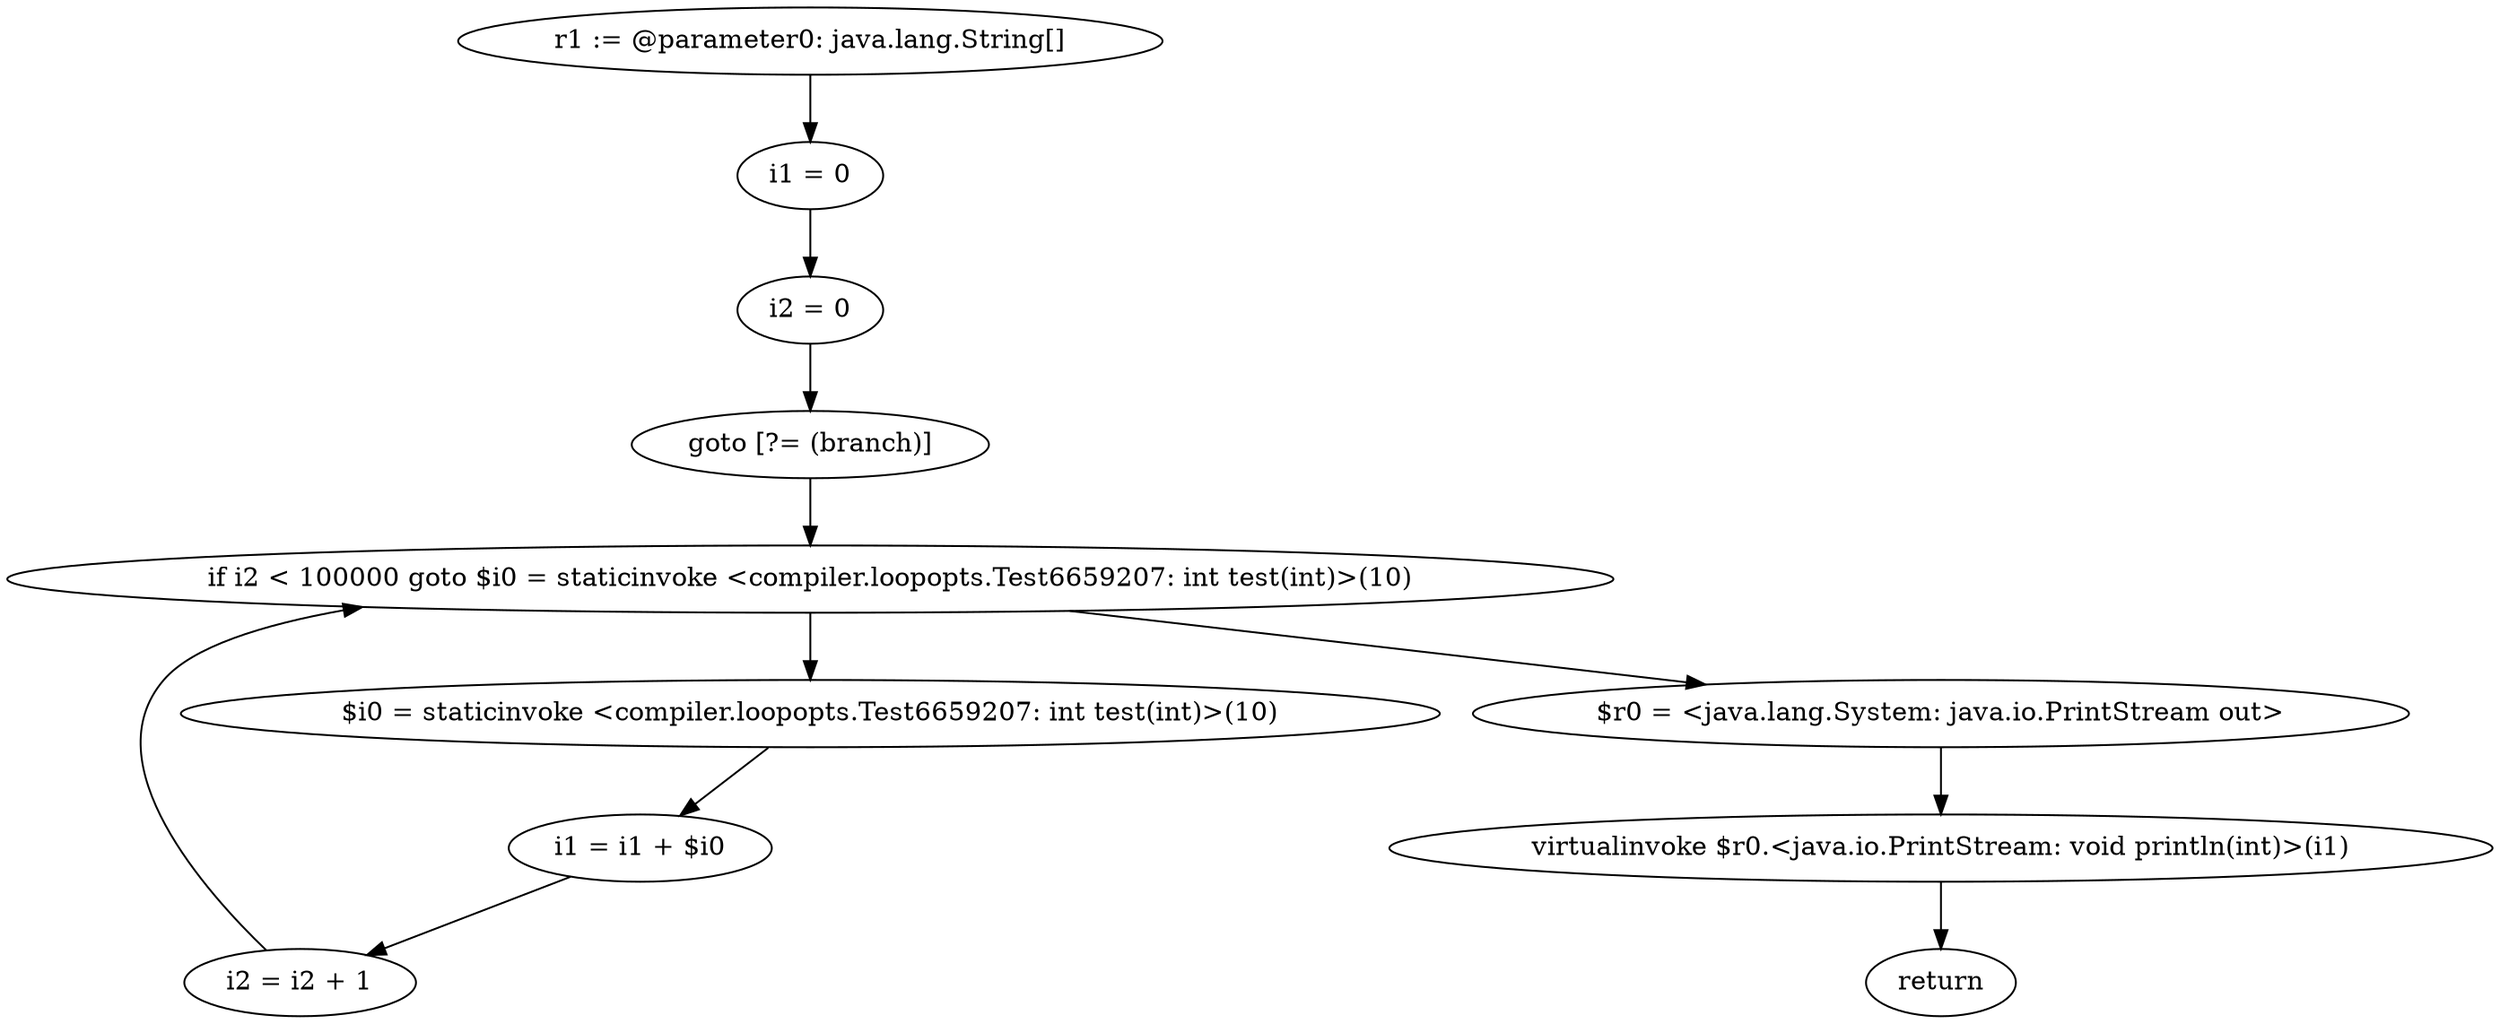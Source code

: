 digraph "unitGraph" {
    "r1 := @parameter0: java.lang.String[]"
    "i1 = 0"
    "i2 = 0"
    "goto [?= (branch)]"
    "$i0 = staticinvoke <compiler.loopopts.Test6659207: int test(int)>(10)"
    "i1 = i1 + $i0"
    "i2 = i2 + 1"
    "if i2 < 100000 goto $i0 = staticinvoke <compiler.loopopts.Test6659207: int test(int)>(10)"
    "$r0 = <java.lang.System: java.io.PrintStream out>"
    "virtualinvoke $r0.<java.io.PrintStream: void println(int)>(i1)"
    "return"
    "r1 := @parameter0: java.lang.String[]"->"i1 = 0";
    "i1 = 0"->"i2 = 0";
    "i2 = 0"->"goto [?= (branch)]";
    "goto [?= (branch)]"->"if i2 < 100000 goto $i0 = staticinvoke <compiler.loopopts.Test6659207: int test(int)>(10)";
    "$i0 = staticinvoke <compiler.loopopts.Test6659207: int test(int)>(10)"->"i1 = i1 + $i0";
    "i1 = i1 + $i0"->"i2 = i2 + 1";
    "i2 = i2 + 1"->"if i2 < 100000 goto $i0 = staticinvoke <compiler.loopopts.Test6659207: int test(int)>(10)";
    "if i2 < 100000 goto $i0 = staticinvoke <compiler.loopopts.Test6659207: int test(int)>(10)"->"$r0 = <java.lang.System: java.io.PrintStream out>";
    "if i2 < 100000 goto $i0 = staticinvoke <compiler.loopopts.Test6659207: int test(int)>(10)"->"$i0 = staticinvoke <compiler.loopopts.Test6659207: int test(int)>(10)";
    "$r0 = <java.lang.System: java.io.PrintStream out>"->"virtualinvoke $r0.<java.io.PrintStream: void println(int)>(i1)";
    "virtualinvoke $r0.<java.io.PrintStream: void println(int)>(i1)"->"return";
}
